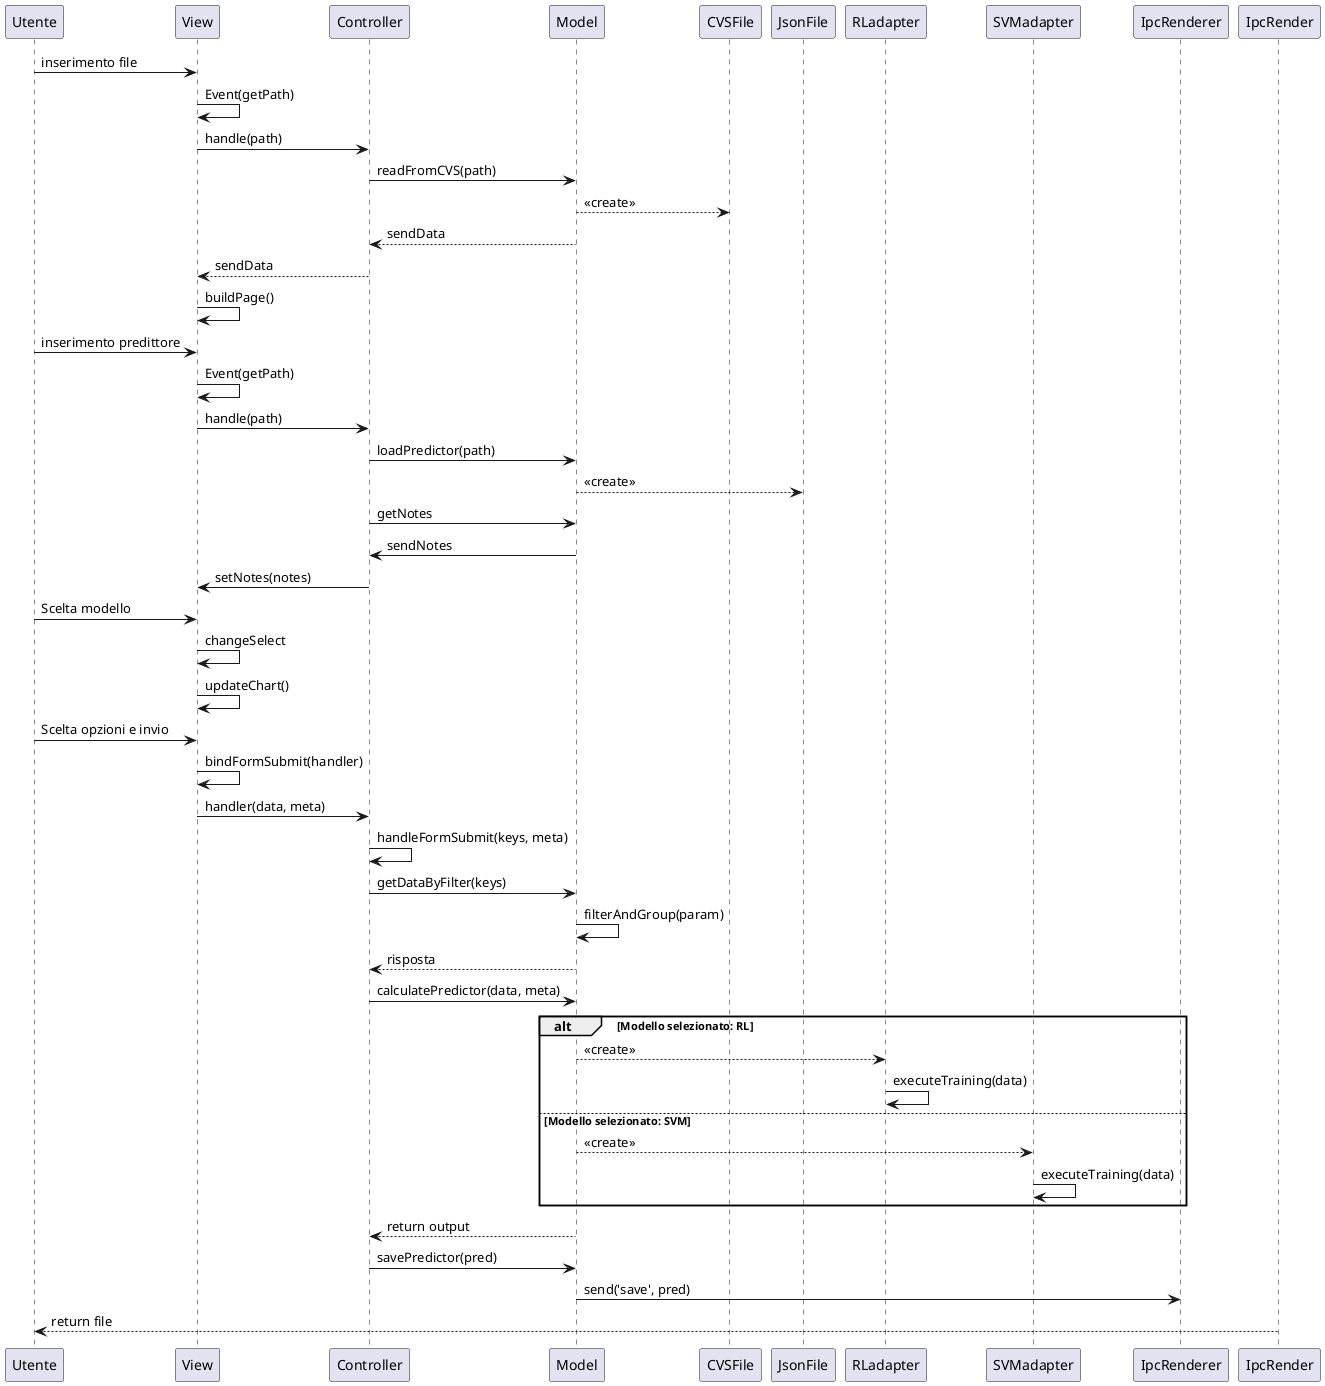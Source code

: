 @startuml
Utente -> View: inserimento file

View -> View: Event(getPath)
View -> Controller: handle(path)

Controller -> Model: readFromCVS(path)

Model --> CVSFile: <<create>>

Model --> Controller: sendData
Controller --> View: sendData

View -> View: buildPage()

Utente -> View: inserimento predittore

View -> View: Event(getPath)
View -> Controller: handle(path)

Controller -> Model: loadPredictor(path)

Model --> JsonFile: <<create>>

Controller -> Model: getNotes
Model -> Controller: sendNotes

Controller -> View: setNotes(notes)

Utente -> View: Scelta modello

View -> View: changeSelect
View -> View: updateChart()

Utente -> View: Scelta opzioni e invio

View -> View: bindFormSubmit(handler)
View -> Controller: handler(data, meta)

Controller -> Controller:handleFormSubmit(keys, meta)
Controller -> Model: getDataByFilter(keys)

Model -> Model: filterAndGroup(param)
Model --> Controller: risposta

Controller -> Model: calculatePredictor(data, meta)

alt Modello selezionato: RL
Model --> RLadapter: <<create>>
RLadapter -> RLadapter: executeTraining(data)

else Modello selezionato: SVM
Model --> SVMadapter: <<create>>
SVMadapter -> SVMadapter: executeTraining(data)
end


Model --> Controller: return output

Controller -> Model: savePredictor(pred)

Model -> IpcRenderer: send('save', pred)

IpcRender --> Utente: return file

@enduml